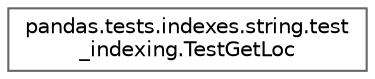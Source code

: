 digraph "Graphical Class Hierarchy"
{
 // LATEX_PDF_SIZE
  bgcolor="transparent";
  edge [fontname=Helvetica,fontsize=10,labelfontname=Helvetica,labelfontsize=10];
  node [fontname=Helvetica,fontsize=10,shape=box,height=0.2,width=0.4];
  rankdir="LR";
  Node0 [id="Node000000",label="pandas.tests.indexes.string.test\l_indexing.TestGetLoc",height=0.2,width=0.4,color="grey40", fillcolor="white", style="filled",URL="$d5/d13/classpandas_1_1tests_1_1indexes_1_1string_1_1test__indexing_1_1TestGetLoc.html",tooltip=" "];
}
